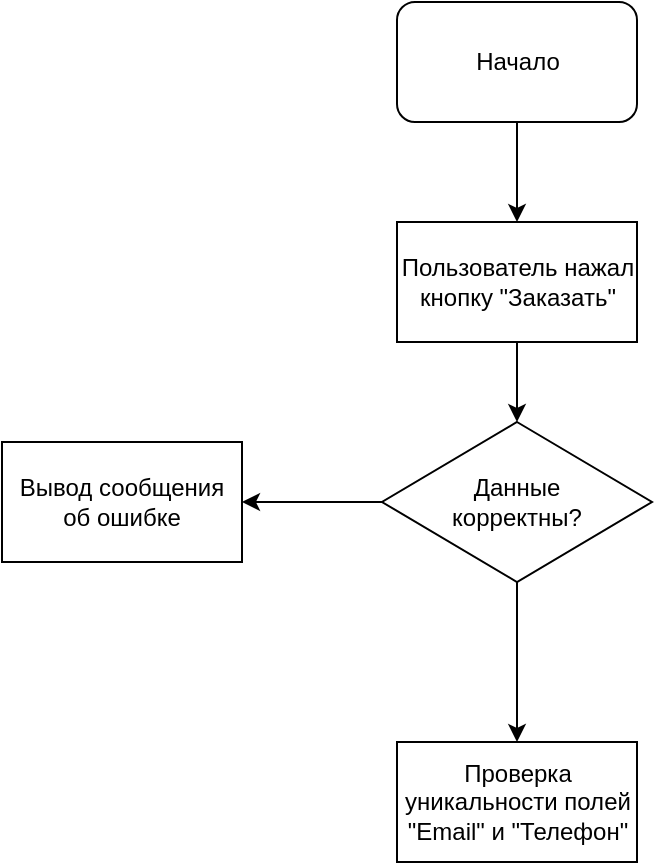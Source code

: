 <mxfile version="20.4.1" type="github">
  <diagram id="aLgYCHm-HcpVUOkNmto2" name="Страница 1">
    <mxGraphModel dx="1422" dy="754" grid="1" gridSize="10" guides="1" tooltips="1" connect="1" arrows="1" fold="1" page="1" pageScale="1" pageWidth="827" pageHeight="1169" math="0" shadow="0">
      <root>
        <mxCell id="0" />
        <mxCell id="1" parent="0" />
        <mxCell id="0C0IU8-g9lQaI9OtLCJH-4" style="edgeStyle=orthogonalEdgeStyle;rounded=0;orthogonalLoop=1;jettySize=auto;html=1;exitX=0.5;exitY=1;exitDx=0;exitDy=0;entryX=0.5;entryY=0;entryDx=0;entryDy=0;" edge="1" parent="1" source="0C0IU8-g9lQaI9OtLCJH-1" target="0C0IU8-g9lQaI9OtLCJH-3">
          <mxGeometry relative="1" as="geometry" />
        </mxCell>
        <mxCell id="0C0IU8-g9lQaI9OtLCJH-1" value="Начало" style="rounded=1;whiteSpace=wrap;html=1;" vertex="1" parent="1">
          <mxGeometry x="337.5" y="240" width="120" height="60" as="geometry" />
        </mxCell>
        <mxCell id="0C0IU8-g9lQaI9OtLCJH-6" style="edgeStyle=orthogonalEdgeStyle;rounded=0;orthogonalLoop=1;jettySize=auto;html=1;exitX=0.5;exitY=1;exitDx=0;exitDy=0;entryX=0.5;entryY=0;entryDx=0;entryDy=0;" edge="1" parent="1" source="0C0IU8-g9lQaI9OtLCJH-3" target="0C0IU8-g9lQaI9OtLCJH-5">
          <mxGeometry relative="1" as="geometry" />
        </mxCell>
        <mxCell id="0C0IU8-g9lQaI9OtLCJH-3" value="Пользователь нажал кнопку &quot;Заказать&quot;" style="rounded=0;whiteSpace=wrap;html=1;" vertex="1" parent="1">
          <mxGeometry x="337.5" y="350" width="120" height="60" as="geometry" />
        </mxCell>
        <mxCell id="0C0IU8-g9lQaI9OtLCJH-9" style="edgeStyle=orthogonalEdgeStyle;rounded=0;orthogonalLoop=1;jettySize=auto;html=1;exitX=0;exitY=0.5;exitDx=0;exitDy=0;entryX=1;entryY=0.5;entryDx=0;entryDy=0;" edge="1" parent="1" source="0C0IU8-g9lQaI9OtLCJH-5" target="0C0IU8-g9lQaI9OtLCJH-7">
          <mxGeometry relative="1" as="geometry" />
        </mxCell>
        <mxCell id="0C0IU8-g9lQaI9OtLCJH-10" style="edgeStyle=orthogonalEdgeStyle;rounded=0;orthogonalLoop=1;jettySize=auto;html=1;exitX=0.5;exitY=1;exitDx=0;exitDy=0;entryX=0.5;entryY=0;entryDx=0;entryDy=0;" edge="1" parent="1" source="0C0IU8-g9lQaI9OtLCJH-5" target="0C0IU8-g9lQaI9OtLCJH-8">
          <mxGeometry relative="1" as="geometry" />
        </mxCell>
        <mxCell id="0C0IU8-g9lQaI9OtLCJH-5" value="Данные &lt;br&gt;корректны?" style="rhombus;whiteSpace=wrap;html=1;" vertex="1" parent="1">
          <mxGeometry x="330" y="450" width="135" height="80" as="geometry" />
        </mxCell>
        <mxCell id="0C0IU8-g9lQaI9OtLCJH-7" value="Вывод сообщения об ошибке" style="rounded=0;whiteSpace=wrap;html=1;" vertex="1" parent="1">
          <mxGeometry x="140" y="460" width="120" height="60" as="geometry" />
        </mxCell>
        <mxCell id="0C0IU8-g9lQaI9OtLCJH-8" value="Проверка уникальности полей &quot;Email&quot; и &quot;Телефон&quot;" style="rounded=0;whiteSpace=wrap;html=1;" vertex="1" parent="1">
          <mxGeometry x="337.5" y="610" width="120" height="60" as="geometry" />
        </mxCell>
      </root>
    </mxGraphModel>
  </diagram>
</mxfile>
